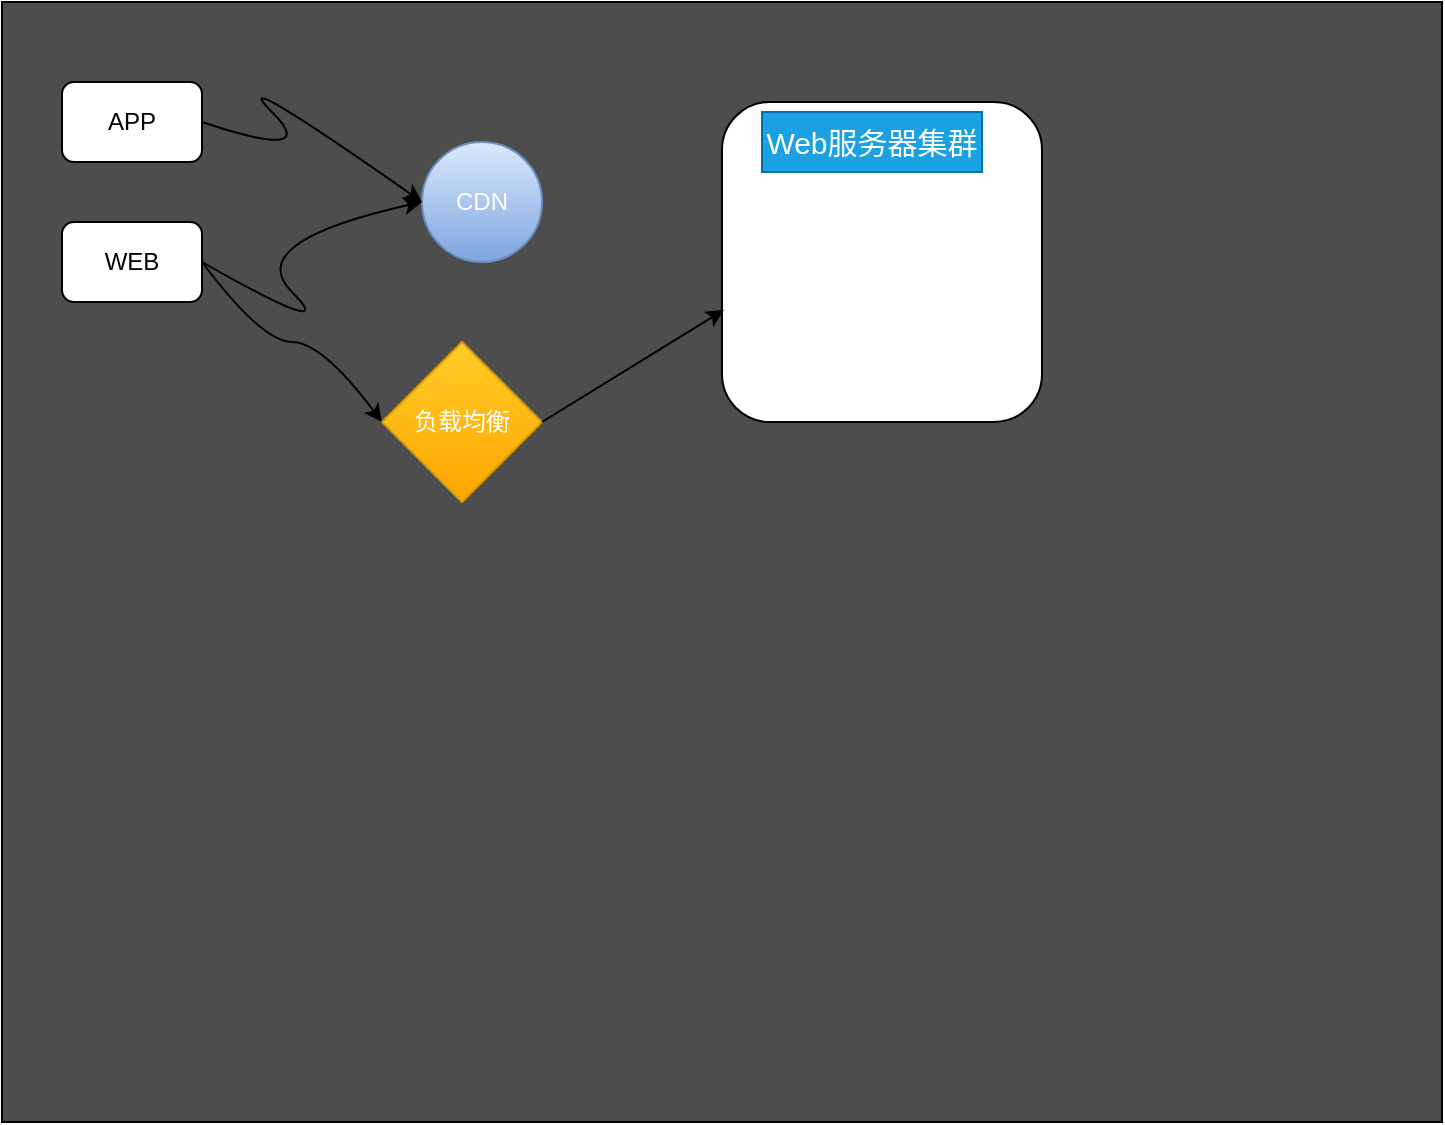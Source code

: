 <mxfile version="20.8.23" type="github">
  <diagram name="第 1 页" id="4W9wxMfJ0nzZJp1bOFUA">
    <mxGraphModel dx="1434" dy="755" grid="1" gridSize="10" guides="1" tooltips="1" connect="1" arrows="1" fold="1" page="1" pageScale="1" pageWidth="827" pageHeight="1169" math="0" shadow="0">
      <root>
        <mxCell id="0" />
        <mxCell id="1" parent="0" />
        <mxCell id="ijTSNQqwyhnL8fiNV9Yl-1" value="" style="rounded=0;whiteSpace=wrap;html=1;fillColor=#4D4D4D;" vertex="1" parent="1">
          <mxGeometry x="40" y="160" width="720" height="560" as="geometry" />
        </mxCell>
        <mxCell id="ijTSNQqwyhnL8fiNV9Yl-2" value="APP" style="rounded=1;whiteSpace=wrap;html=1;" vertex="1" parent="1">
          <mxGeometry x="70" y="200" width="70" height="40" as="geometry" />
        </mxCell>
        <mxCell id="ijTSNQqwyhnL8fiNV9Yl-3" value="WEB" style="rounded=1;whiteSpace=wrap;html=1;" vertex="1" parent="1">
          <mxGeometry x="70" y="270" width="70" height="40" as="geometry" />
        </mxCell>
        <mxCell id="ijTSNQqwyhnL8fiNV9Yl-6" value="" style="verticalLabelPosition=bottom;verticalAlign=top;html=1;shape=mxgraph.flowchart.on-page_reference;fillColor=#dae8fc;gradientColor=#7ea6e0;strokeColor=#6c8ebf;" vertex="1" parent="1">
          <mxGeometry x="250" y="230" width="60" height="60" as="geometry" />
        </mxCell>
        <mxCell id="ijTSNQqwyhnL8fiNV9Yl-8" value="&lt;font color=&quot;#ffffff&quot;&gt;负载均衡&lt;/font&gt;" style="rhombus;whiteSpace=wrap;html=1;fillColor=#ffcd28;gradientColor=#ffa500;strokeColor=#d79b00;" vertex="1" parent="1">
          <mxGeometry x="230" y="330" width="80" height="80" as="geometry" />
        </mxCell>
        <mxCell id="ijTSNQqwyhnL8fiNV9Yl-9" value="" style="curved=1;endArrow=classic;html=1;rounded=0;fontColor=#FFFFFF;entryX=0;entryY=0.5;entryDx=0;entryDy=0;entryPerimeter=0;exitX=1;exitY=0.5;exitDx=0;exitDy=0;" edge="1" parent="1" source="ijTSNQqwyhnL8fiNV9Yl-3" target="ijTSNQqwyhnL8fiNV9Yl-6">
          <mxGeometry width="50" height="50" relative="1" as="geometry">
            <mxPoint x="160" y="330" as="sourcePoint" />
            <mxPoint x="210" y="280" as="targetPoint" />
            <Array as="points">
              <mxPoint x="210" y="330" />
              <mxPoint x="160" y="280" />
            </Array>
          </mxGeometry>
        </mxCell>
        <mxCell id="ijTSNQqwyhnL8fiNV9Yl-10" value="" style="curved=1;endArrow=classic;html=1;rounded=0;fontColor=#FFFFFF;entryX=0;entryY=0.5;entryDx=0;entryDy=0;entryPerimeter=0;exitX=1;exitY=0.5;exitDx=0;exitDy=0;" edge="1" parent="1" source="ijTSNQqwyhnL8fiNV9Yl-2" target="ijTSNQqwyhnL8fiNV9Yl-6">
          <mxGeometry width="50" height="50" relative="1" as="geometry">
            <mxPoint x="150" y="240" as="sourcePoint" />
            <mxPoint x="200" y="190" as="targetPoint" />
            <Array as="points">
              <mxPoint x="200" y="240" />
              <mxPoint x="150" y="190" />
            </Array>
          </mxGeometry>
        </mxCell>
        <mxCell id="ijTSNQqwyhnL8fiNV9Yl-12" value="" style="curved=1;endArrow=classic;html=1;rounded=0;fontColor=#FFFFFF;exitX=1;exitY=0.5;exitDx=0;exitDy=0;entryX=0;entryY=0.5;entryDx=0;entryDy=0;" edge="1" parent="1" source="ijTSNQqwyhnL8fiNV9Yl-3" target="ijTSNQqwyhnL8fiNV9Yl-8">
          <mxGeometry width="50" height="50" relative="1" as="geometry">
            <mxPoint x="160" y="390" as="sourcePoint" />
            <mxPoint x="210" y="340" as="targetPoint" />
            <Array as="points">
              <mxPoint x="170" y="330" />
              <mxPoint x="200" y="330" />
            </Array>
          </mxGeometry>
        </mxCell>
        <mxCell id="ijTSNQqwyhnL8fiNV9Yl-13" value="CDN" style="text;html=1;strokeColor=none;fillColor=none;align=center;verticalAlign=middle;whiteSpace=wrap;rounded=0;fontColor=#FFFFFF;" vertex="1" parent="1">
          <mxGeometry x="250" y="245" width="60" height="30" as="geometry" />
        </mxCell>
        <mxCell id="ijTSNQqwyhnL8fiNV9Yl-14" value="" style="rounded=1;whiteSpace=wrap;html=1;fontColor=#FFFFFF;fillColor=#FFFFFF;" vertex="1" parent="1">
          <mxGeometry x="400" y="210" width="160" height="160" as="geometry" />
        </mxCell>
        <mxCell id="ijTSNQqwyhnL8fiNV9Yl-15" value="Text" style="text;html=1;strokeColor=none;fillColor=none;align=center;verticalAlign=middle;whiteSpace=wrap;rounded=0;fontColor=#FFFFFF;" vertex="1" parent="1">
          <mxGeometry x="450" y="230" width="60" height="30" as="geometry" />
        </mxCell>
        <mxCell id="ijTSNQqwyhnL8fiNV9Yl-16" value="&lt;font style=&quot;font-size: 15px;&quot;&gt;Web服务器集群&lt;/font&gt;" style="text;html=1;strokeColor=#006EAF;fillColor=#1ba1e2;align=center;verticalAlign=middle;whiteSpace=wrap;rounded=0;fontColor=#ffffff;" vertex="1" parent="1">
          <mxGeometry x="420" y="215" width="110" height="30" as="geometry" />
        </mxCell>
        <mxCell id="ijTSNQqwyhnL8fiNV9Yl-17" value="" style="curved=1;endArrow=classic;html=1;rounded=0;fontColor=#000000;entryX=0.006;entryY=0.65;entryDx=0;entryDy=0;entryPerimeter=0;exitX=1;exitY=0.5;exitDx=0;exitDy=0;" edge="1" parent="1" source="ijTSNQqwyhnL8fiNV9Yl-8" target="ijTSNQqwyhnL8fiNV9Yl-14">
          <mxGeometry width="50" height="50" relative="1" as="geometry">
            <mxPoint x="340" y="370" as="sourcePoint" />
            <mxPoint x="380" y="320" as="targetPoint" />
            <Array as="points" />
          </mxGeometry>
        </mxCell>
      </root>
    </mxGraphModel>
  </diagram>
</mxfile>
